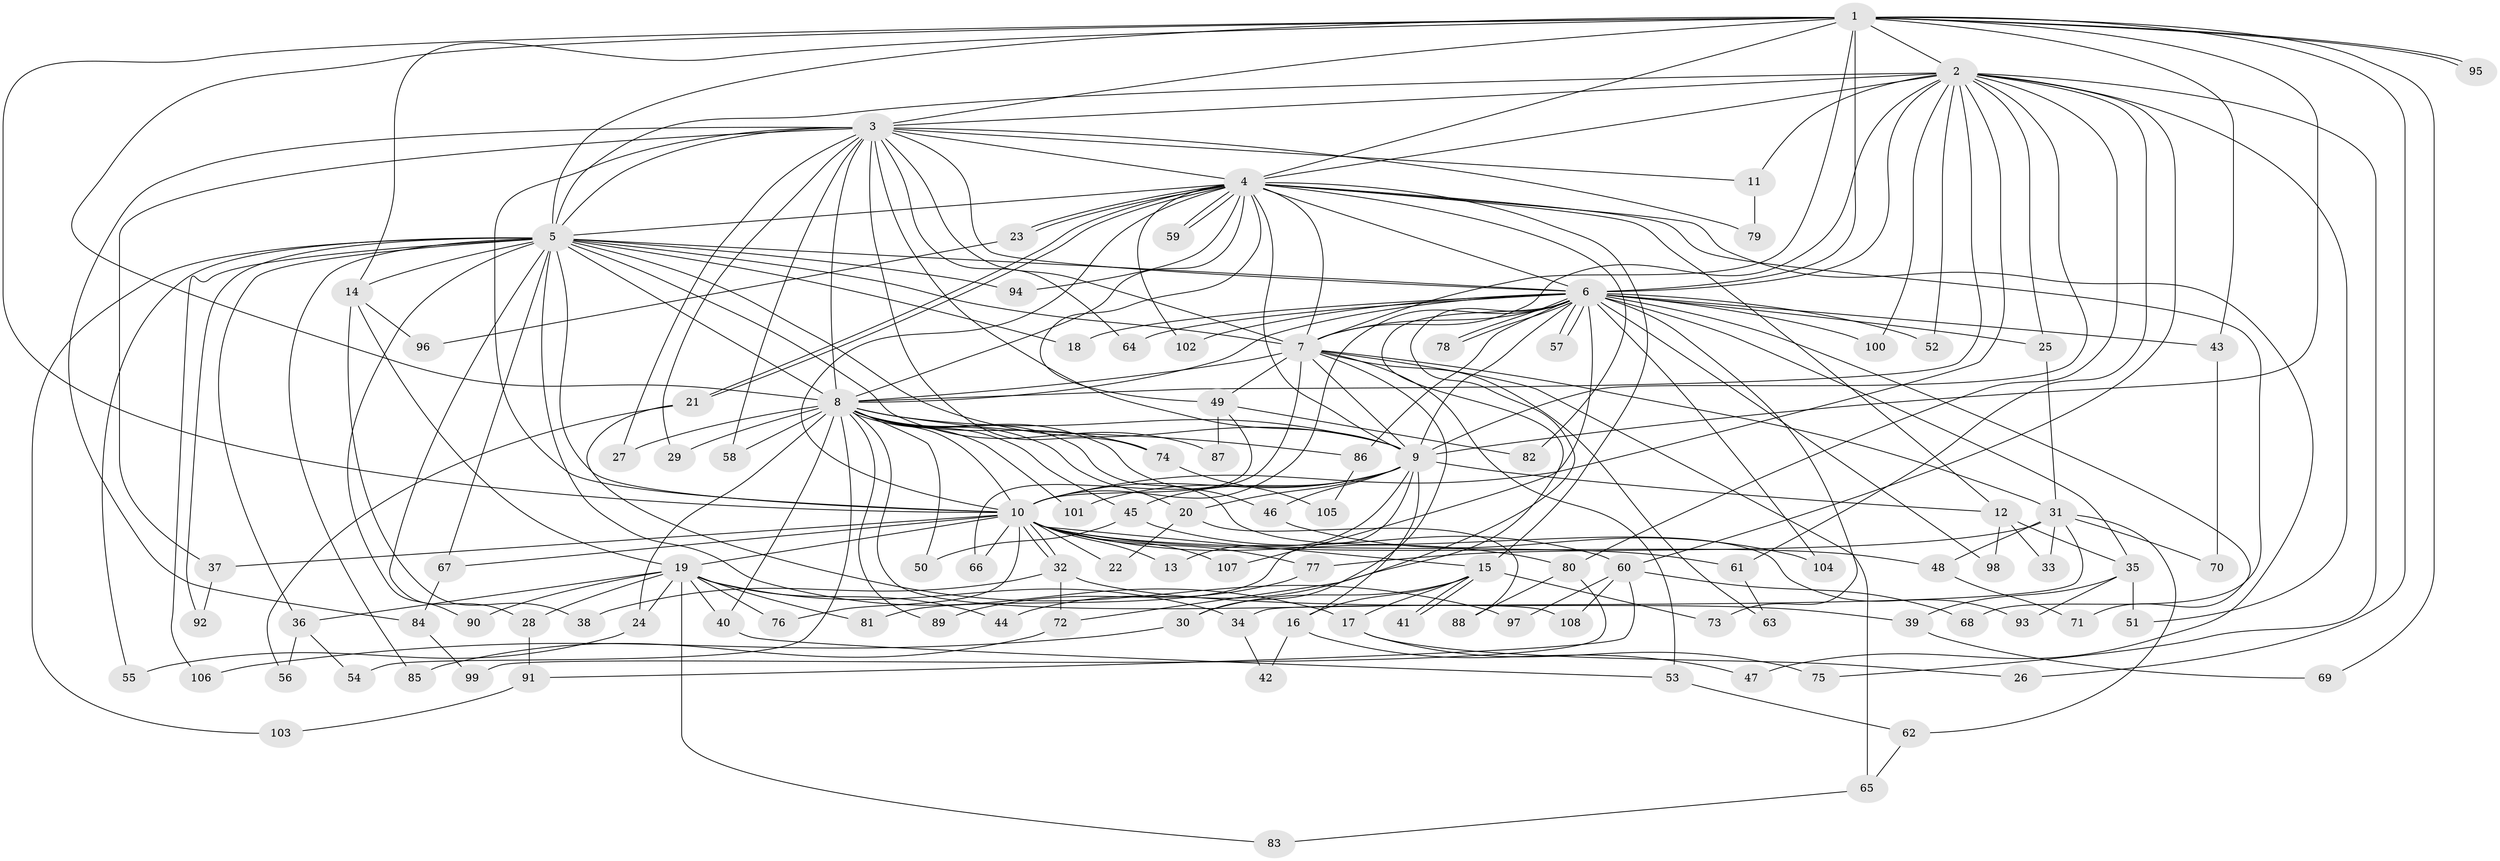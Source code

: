 // coarse degree distribution, {23: 0.030303030303030304, 11: 0.06060606060606061, 13: 0.06060606060606061, 8: 0.09090909090909091, 18: 0.030303030303030304, 2: 0.15151515151515152, 5: 0.09090909090909091, 6: 0.06060606060606061, 7: 0.06060606060606061, 3: 0.2727272727272727, 4: 0.06060606060606061, 1: 0.030303030303030304}
// Generated by graph-tools (version 1.1) at 2025/49/03/04/25 22:49:58]
// undirected, 108 vertices, 241 edges
graph export_dot {
  node [color=gray90,style=filled];
  1;
  2;
  3;
  4;
  5;
  6;
  7;
  8;
  9;
  10;
  11;
  12;
  13;
  14;
  15;
  16;
  17;
  18;
  19;
  20;
  21;
  22;
  23;
  24;
  25;
  26;
  27;
  28;
  29;
  30;
  31;
  32;
  33;
  34;
  35;
  36;
  37;
  38;
  39;
  40;
  41;
  42;
  43;
  44;
  45;
  46;
  47;
  48;
  49;
  50;
  51;
  52;
  53;
  54;
  55;
  56;
  57;
  58;
  59;
  60;
  61;
  62;
  63;
  64;
  65;
  66;
  67;
  68;
  69;
  70;
  71;
  72;
  73;
  74;
  75;
  76;
  77;
  78;
  79;
  80;
  81;
  82;
  83;
  84;
  85;
  86;
  87;
  88;
  89;
  90;
  91;
  92;
  93;
  94;
  95;
  96;
  97;
  98;
  99;
  100;
  101;
  102;
  103;
  104;
  105;
  106;
  107;
  108;
  1 -- 2;
  1 -- 3;
  1 -- 4;
  1 -- 5;
  1 -- 6;
  1 -- 7;
  1 -- 8;
  1 -- 9;
  1 -- 10;
  1 -- 14;
  1 -- 26;
  1 -- 43;
  1 -- 69;
  1 -- 95;
  1 -- 95;
  2 -- 3;
  2 -- 4;
  2 -- 5;
  2 -- 6;
  2 -- 7;
  2 -- 8;
  2 -- 9;
  2 -- 10;
  2 -- 11;
  2 -- 25;
  2 -- 51;
  2 -- 52;
  2 -- 60;
  2 -- 61;
  2 -- 75;
  2 -- 80;
  2 -- 100;
  3 -- 4;
  3 -- 5;
  3 -- 6;
  3 -- 7;
  3 -- 8;
  3 -- 9;
  3 -- 10;
  3 -- 11;
  3 -- 27;
  3 -- 29;
  3 -- 37;
  3 -- 58;
  3 -- 64;
  3 -- 74;
  3 -- 79;
  3 -- 84;
  4 -- 5;
  4 -- 6;
  4 -- 7;
  4 -- 8;
  4 -- 9;
  4 -- 10;
  4 -- 12;
  4 -- 15;
  4 -- 21;
  4 -- 21;
  4 -- 23;
  4 -- 23;
  4 -- 47;
  4 -- 49;
  4 -- 59;
  4 -- 59;
  4 -- 68;
  4 -- 82;
  4 -- 94;
  4 -- 102;
  5 -- 6;
  5 -- 7;
  5 -- 8;
  5 -- 9;
  5 -- 10;
  5 -- 14;
  5 -- 17;
  5 -- 18;
  5 -- 28;
  5 -- 36;
  5 -- 55;
  5 -- 67;
  5 -- 85;
  5 -- 87;
  5 -- 90;
  5 -- 92;
  5 -- 94;
  5 -- 103;
  5 -- 106;
  6 -- 7;
  6 -- 8;
  6 -- 9;
  6 -- 10;
  6 -- 18;
  6 -- 25;
  6 -- 35;
  6 -- 43;
  6 -- 44;
  6 -- 52;
  6 -- 57;
  6 -- 57;
  6 -- 64;
  6 -- 71;
  6 -- 72;
  6 -- 73;
  6 -- 78;
  6 -- 78;
  6 -- 86;
  6 -- 98;
  6 -- 100;
  6 -- 102;
  6 -- 104;
  6 -- 107;
  7 -- 8;
  7 -- 9;
  7 -- 10;
  7 -- 30;
  7 -- 31;
  7 -- 49;
  7 -- 53;
  7 -- 63;
  7 -- 65;
  8 -- 9;
  8 -- 10;
  8 -- 20;
  8 -- 24;
  8 -- 27;
  8 -- 29;
  8 -- 40;
  8 -- 45;
  8 -- 46;
  8 -- 50;
  8 -- 54;
  8 -- 58;
  8 -- 74;
  8 -- 86;
  8 -- 89;
  8 -- 93;
  8 -- 101;
  8 -- 108;
  9 -- 10;
  9 -- 12;
  9 -- 13;
  9 -- 16;
  9 -- 20;
  9 -- 45;
  9 -- 46;
  9 -- 81;
  9 -- 101;
  10 -- 13;
  10 -- 15;
  10 -- 19;
  10 -- 22;
  10 -- 32;
  10 -- 32;
  10 -- 37;
  10 -- 48;
  10 -- 61;
  10 -- 66;
  10 -- 67;
  10 -- 76;
  10 -- 77;
  10 -- 80;
  10 -- 107;
  11 -- 79;
  12 -- 33;
  12 -- 35;
  12 -- 98;
  14 -- 19;
  14 -- 38;
  14 -- 96;
  15 -- 16;
  15 -- 17;
  15 -- 30;
  15 -- 41;
  15 -- 41;
  15 -- 73;
  16 -- 42;
  16 -- 47;
  17 -- 26;
  17 -- 75;
  19 -- 24;
  19 -- 28;
  19 -- 34;
  19 -- 36;
  19 -- 40;
  19 -- 44;
  19 -- 76;
  19 -- 81;
  19 -- 83;
  19 -- 90;
  20 -- 22;
  20 -- 88;
  21 -- 56;
  21 -- 97;
  23 -- 96;
  24 -- 55;
  25 -- 31;
  28 -- 91;
  30 -- 106;
  31 -- 33;
  31 -- 34;
  31 -- 48;
  31 -- 62;
  31 -- 70;
  31 -- 77;
  32 -- 38;
  32 -- 39;
  32 -- 72;
  34 -- 42;
  35 -- 39;
  35 -- 51;
  35 -- 93;
  36 -- 54;
  36 -- 56;
  37 -- 92;
  39 -- 69;
  40 -- 53;
  43 -- 70;
  45 -- 50;
  45 -- 60;
  46 -- 104;
  48 -- 71;
  49 -- 66;
  49 -- 82;
  49 -- 87;
  53 -- 62;
  60 -- 68;
  60 -- 91;
  60 -- 97;
  60 -- 108;
  61 -- 63;
  62 -- 65;
  65 -- 83;
  67 -- 84;
  72 -- 85;
  74 -- 105;
  77 -- 89;
  80 -- 88;
  80 -- 99;
  84 -- 99;
  86 -- 105;
  91 -- 103;
}
